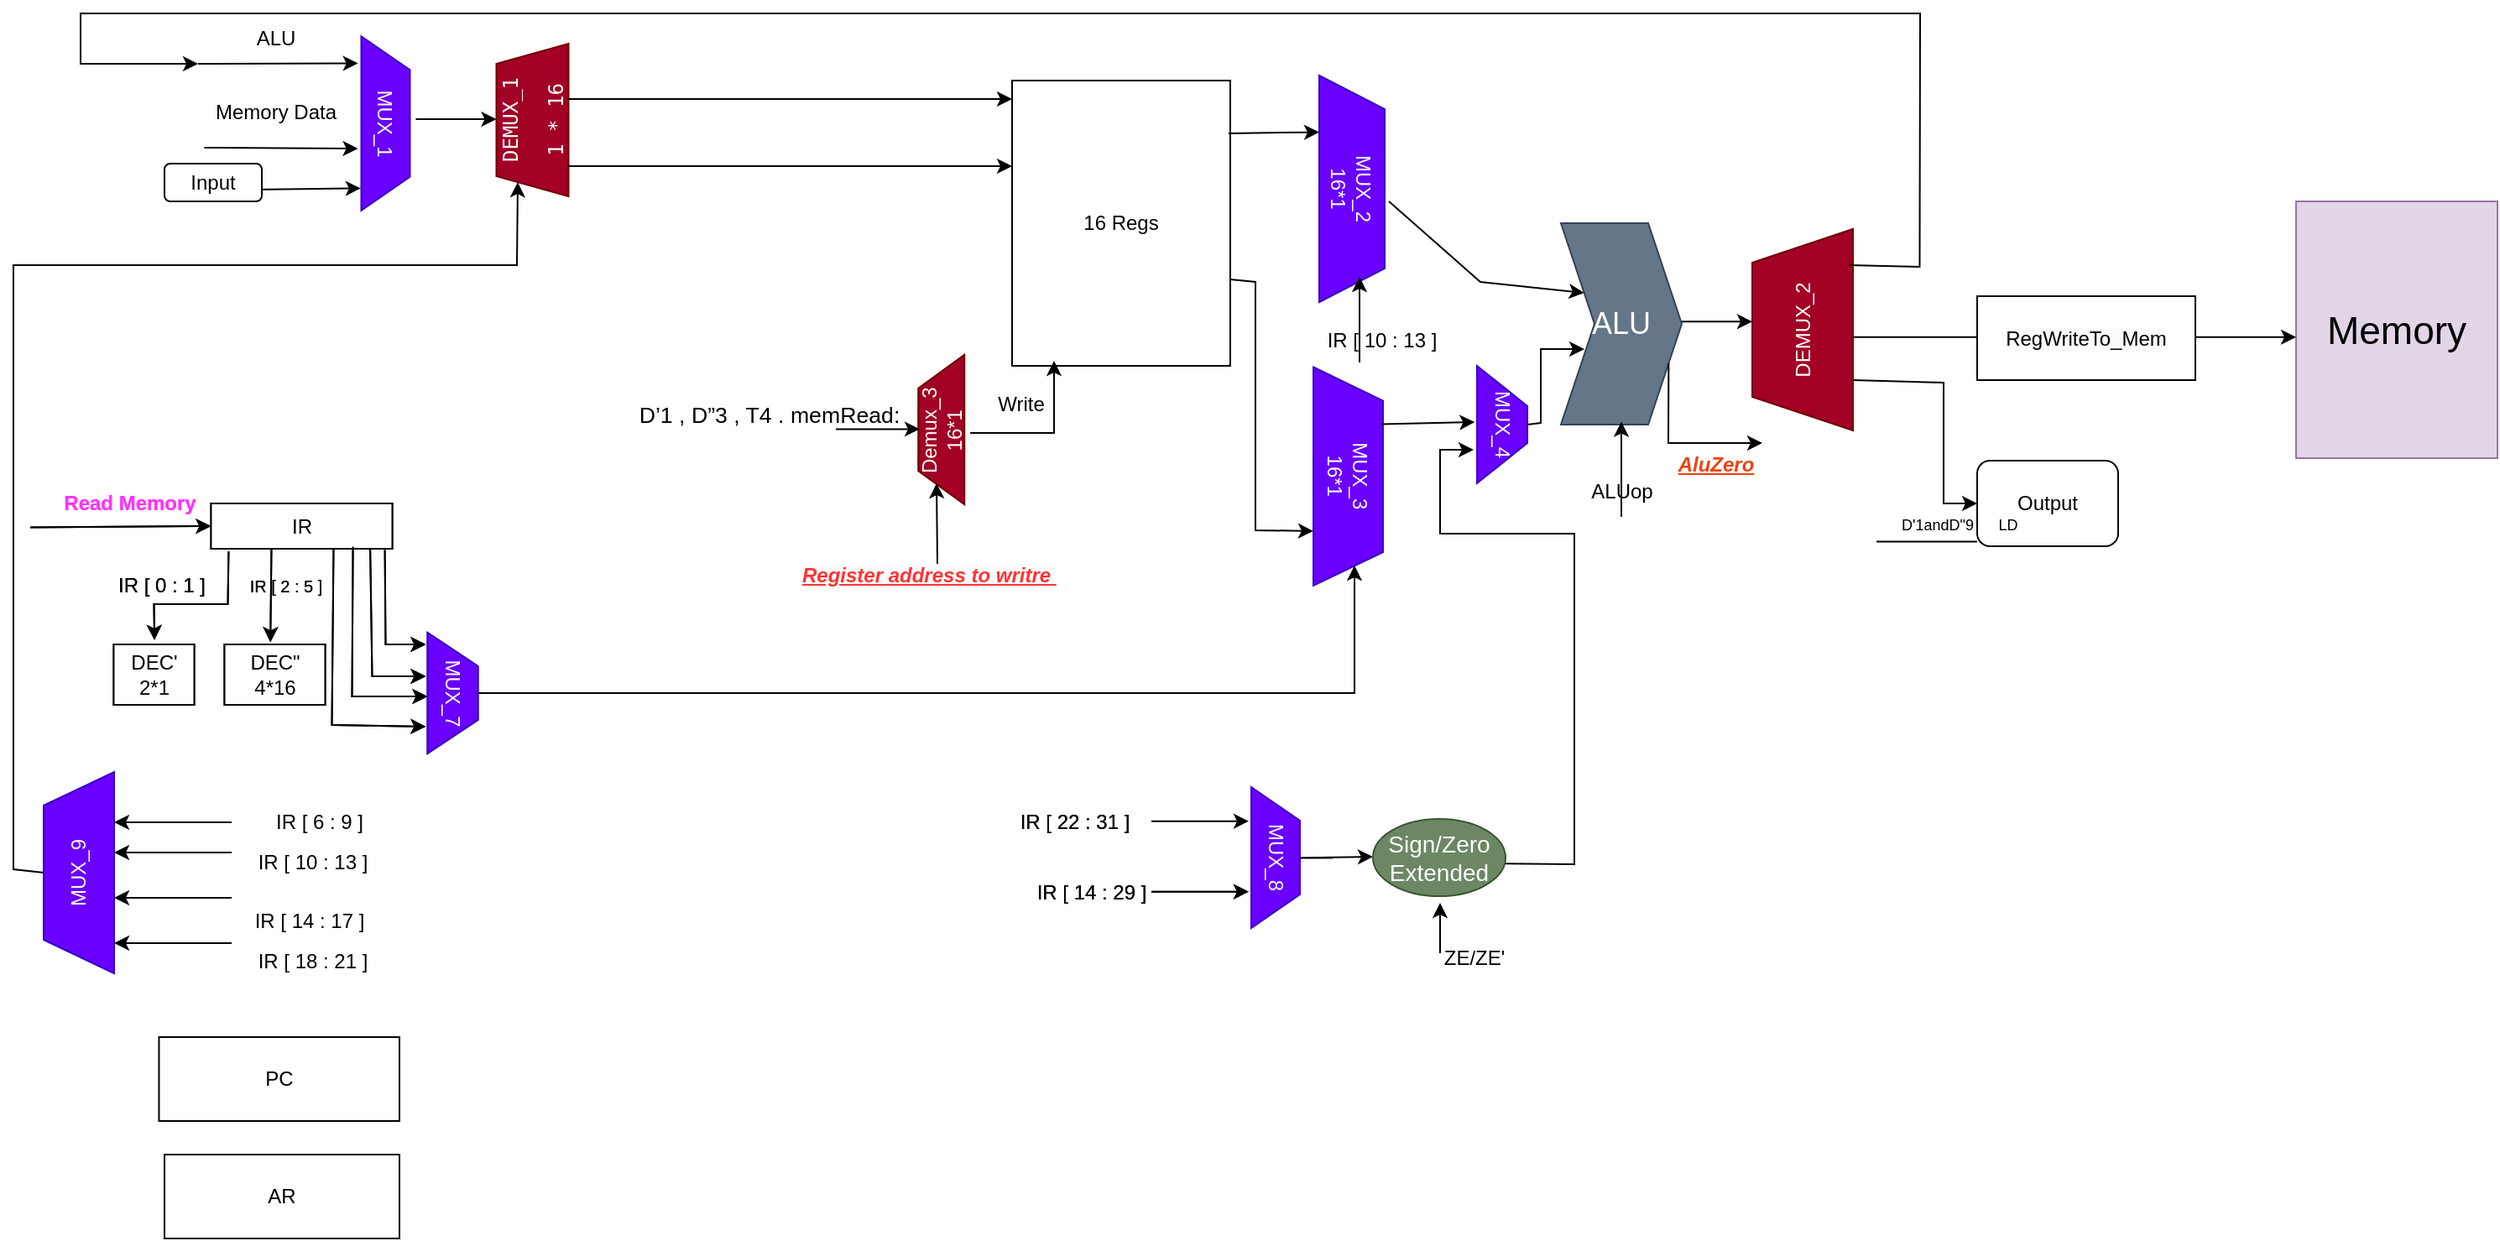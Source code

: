 <mxfile version="22.1.16" type="github">
  <diagram name="Page-1" id="Bb-EMWeqlnFe7wZa1K4K">
    <mxGraphModel dx="1305" dy="1740" grid="1" gridSize="10" guides="1" tooltips="1" connect="1" arrows="1" fold="1" page="1" pageScale="1" pageWidth="1100" pageHeight="850" math="0" shadow="0">
      <root>
        <mxCell id="0" />
        <mxCell id="1" parent="0" />
        <mxCell id="euj-i1NuRjFge6NPLihV-1" value="IR" style="rounded=0;whiteSpace=wrap;html=1;" vertex="1" parent="1">
          <mxGeometry x="147.74" y="-548" width="108" height="27" as="geometry" />
        </mxCell>
        <mxCell id="euj-i1NuRjFge6NPLihV-2" value="" style="endArrow=classic;html=1;rounded=0;exitX=0.095;exitY=1.063;exitDx=0;exitDy=0;exitPerimeter=0;entryX=0;entryY=0.5;entryDx=0;entryDy=0;" edge="1" parent="1" target="euj-i1NuRjFge6NPLihV-1">
          <mxGeometry width="50" height="50" relative="1" as="geometry">
            <mxPoint x="40" y="-533.748" as="sourcePoint" />
            <mxPoint x="147.74" y="-536" as="targetPoint" />
          </mxGeometry>
        </mxCell>
        <mxCell id="euj-i1NuRjFge6NPLihV-3" value="&lt;font color=&quot;#ff33ff&quot;&gt;Read Memory&lt;br&gt;&lt;/font&gt;" style="text;html=1;align=center;verticalAlign=middle;resizable=0;points=[];autosize=1;strokeColor=none;fillColor=none;fontStyle=1" vertex="1" parent="1">
          <mxGeometry x="45.24" y="-560" width="108" height="24" as="geometry" />
        </mxCell>
        <mxCell id="euj-i1NuRjFge6NPLihV-4" value="DEC&#39;&lt;br&gt;2*1" style="rounded=0;whiteSpace=wrap;html=1;" vertex="1" parent="1">
          <mxGeometry x="89.74" y="-464" width="48" height="36" as="geometry" />
        </mxCell>
        <mxCell id="euj-i1NuRjFge6NPLihV-5" value="DEC&quot;&lt;br&gt;4*16" style="rounded=0;whiteSpace=wrap;html=1;" vertex="1" parent="1">
          <mxGeometry x="155.74" y="-464" width="60" height="36" as="geometry" />
        </mxCell>
        <mxCell id="euj-i1NuRjFge6NPLihV-6" value="" style="endArrow=classic;html=1;rounded=0;entryX=0.506;entryY=-0.072;entryDx=0;entryDy=0;entryPerimeter=0;exitX=0.097;exitY=1.059;exitDx=0;exitDy=0;exitPerimeter=0;" edge="1" parent="1" source="euj-i1NuRjFge6NPLihV-1" target="euj-i1NuRjFge6NPLihV-4">
          <mxGeometry width="50" height="50" relative="1" as="geometry">
            <mxPoint x="159.23" y="-521" as="sourcePoint" />
            <mxPoint x="159.23" y="-476" as="targetPoint" />
            <Array as="points">
              <mxPoint x="157.74" y="-488" />
              <mxPoint x="113.74" y="-488" />
            </Array>
          </mxGeometry>
        </mxCell>
        <mxCell id="euj-i1NuRjFge6NPLihV-7" value="" style="endArrow=classic;html=1;rounded=0;exitX=0.611;exitY=1;exitDx=0;exitDy=0;exitPerimeter=0;entryX=0.456;entryY=-0.036;entryDx=0;entryDy=0;entryPerimeter=0;" edge="1" parent="1" target="euj-i1NuRjFge6NPLihV-5">
          <mxGeometry width="50" height="50" relative="1" as="geometry">
            <mxPoint x="183.738" y="-521.0" as="sourcePoint" />
            <mxPoint x="183.75" y="-476" as="targetPoint" />
          </mxGeometry>
        </mxCell>
        <mxCell id="euj-i1NuRjFge6NPLihV-8" value="" style="endArrow=classic;html=1;rounded=0;exitX=0.959;exitY=1.028;exitDx=0;exitDy=0;exitPerimeter=0;entryX=0.12;entryY=1.02;entryDx=0;entryDy=0;entryPerimeter=0;" edge="1" parent="1" source="euj-i1NuRjFge6NPLihV-1">
          <mxGeometry width="50" height="50" relative="1" as="geometry">
            <mxPoint x="231.74" y="-414" as="sourcePoint" />
            <mxPoint x="275.74" y="-464" as="targetPoint" />
            <Array as="points">
              <mxPoint x="251.74" y="-464" />
            </Array>
          </mxGeometry>
        </mxCell>
        <mxCell id="euj-i1NuRjFge6NPLihV-9" value="" style="endArrow=classic;html=1;rounded=0;exitX=0.878;exitY=0.99;exitDx=0;exitDy=0;exitPerimeter=0;entryX=0.391;entryY=1.028;entryDx=0;entryDy=0;entryPerimeter=0;" edge="1" parent="1" source="euj-i1NuRjFge6NPLihV-1">
          <mxGeometry width="50" height="50" relative="1" as="geometry">
            <mxPoint x="231.74" y="-414" as="sourcePoint" />
            <mxPoint x="275.74" y="-445" as="targetPoint" />
            <Array as="points">
              <mxPoint x="243.74" y="-445" />
            </Array>
          </mxGeometry>
        </mxCell>
        <mxCell id="euj-i1NuRjFge6NPLihV-10" value="" style="endArrow=classic;html=1;rounded=0;exitX=0.783;exitY=0.952;exitDx=0;exitDy=0;entryX=0.391;entryY=1.028;entryDx=0;entryDy=0;entryPerimeter=0;exitPerimeter=0;" edge="1" parent="1" source="euj-i1NuRjFge6NPLihV-1">
          <mxGeometry width="50" height="50" relative="1" as="geometry">
            <mxPoint x="243.74" y="-509" as="sourcePoint" />
            <mxPoint x="276.74" y="-433" as="targetPoint" />
            <Array as="points">
              <mxPoint x="231.74" y="-433" />
            </Array>
          </mxGeometry>
        </mxCell>
        <mxCell id="euj-i1NuRjFge6NPLihV-11" value="" style="endArrow=classic;html=1;rounded=0;exitX=0.783;exitY=0.952;exitDx=0;exitDy=0;entryX=0.804;entryY=1.028;entryDx=0;entryDy=0;entryPerimeter=0;exitPerimeter=0;" edge="1" parent="1">
          <mxGeometry width="50" height="50" relative="1" as="geometry">
            <mxPoint x="220.74" y="-521" as="sourcePoint" />
            <mxPoint x="275.74" y="-415" as="targetPoint" />
            <Array as="points">
              <mxPoint x="219.74" y="-416" />
            </Array>
          </mxGeometry>
        </mxCell>
        <mxCell id="euj-i1NuRjFge6NPLihV-12" value="IR [ 0 : 1 ]" style="text;html=1;align=center;verticalAlign=middle;resizable=0;points=[];autosize=1;strokeColor=none;fillColor=none;" vertex="1" parent="1">
          <mxGeometry x="75.74" y="-511" width="84" height="24" as="geometry" />
        </mxCell>
        <mxCell id="euj-i1NuRjFge6NPLihV-13" value="&lt;font style=&quot;font-size: 10px;&quot;&gt;IR [ 2 : 5 ]&lt;/font&gt;" style="text;html=1;align=center;verticalAlign=middle;resizable=0;points=[];autosize=1;strokeColor=none;fillColor=none;rotation=0;" vertex="1" parent="1">
          <mxGeometry x="155.74" y="-511" width="72" height="24" as="geometry" />
        </mxCell>
        <mxCell id="euj-i1NuRjFge6NPLihV-14" value="MUX_7" style="shape=trapezoid;perimeter=trapezoidPerimeter;whiteSpace=wrap;html=1;fixedSize=1;rotation=90;fillColor=#6a00ff;fontColor=#ffffff;strokeColor=#3700CC;" vertex="1" parent="1">
          <mxGeometry x="255.74" y="-450" width="72" height="30" as="geometry" />
        </mxCell>
        <mxCell id="euj-i1NuRjFge6NPLihV-16" value="" style="endArrow=classic;html=1;rounded=0;" edge="1" parent="1">
          <mxGeometry width="50" height="50" relative="1" as="geometry">
            <mxPoint x="708" y="-358.66" as="sourcePoint" />
            <mxPoint x="766" y="-358.66" as="targetPoint" />
          </mxGeometry>
        </mxCell>
        <mxCell id="euj-i1NuRjFge6NPLihV-17" value="" style="endArrow=classic;html=1;rounded=0;" edge="1" parent="1">
          <mxGeometry width="50" height="50" relative="1" as="geometry">
            <mxPoint x="708" y="-316.64" as="sourcePoint" />
            <mxPoint x="766" y="-316.64" as="targetPoint" />
          </mxGeometry>
        </mxCell>
        <mxCell id="euj-i1NuRjFge6NPLihV-18" value="IR [ 14 : 29 ]" style="text;html=1;align=center;verticalAlign=middle;resizable=0;points=[];autosize=1;strokeColor=none;fillColor=none;" vertex="1" parent="1">
          <mxGeometry x="624" y="-327.64" width="96" height="24" as="geometry" />
        </mxCell>
        <mxCell id="euj-i1NuRjFge6NPLihV-20" value="IR [ 22 : 31 ]" style="text;html=1;align=center;verticalAlign=middle;resizable=0;points=[];autosize=1;strokeColor=none;fillColor=none;" vertex="1" parent="1">
          <mxGeometry x="614" y="-370.35" width="96" height="24" as="geometry" />
        </mxCell>
        <mxCell id="euj-i1NuRjFge6NPLihV-21" value="IR" style="rounded=0;whiteSpace=wrap;html=1;" vertex="1" parent="1">
          <mxGeometry x="147.74" y="-548" width="108" height="27" as="geometry" />
        </mxCell>
        <mxCell id="euj-i1NuRjFge6NPLihV-22" value="" style="endArrow=classic;html=1;rounded=0;exitX=0.095;exitY=1.063;exitDx=0;exitDy=0;exitPerimeter=0;entryX=0;entryY=0.5;entryDx=0;entryDy=0;" edge="1" parent="1" target="euj-i1NuRjFge6NPLihV-21">
          <mxGeometry width="50" height="50" relative="1" as="geometry">
            <mxPoint x="40" y="-533.748" as="sourcePoint" />
            <mxPoint x="147.74" y="-536" as="targetPoint" />
          </mxGeometry>
        </mxCell>
        <mxCell id="euj-i1NuRjFge6NPLihV-23" value="&lt;font color=&quot;#ff33ff&quot;&gt;Read Memory&lt;br&gt;&lt;/font&gt;" style="text;html=1;align=center;verticalAlign=middle;resizable=0;points=[];autosize=1;strokeColor=none;fillColor=none;fontStyle=1" vertex="1" parent="1">
          <mxGeometry x="45.24" y="-560" width="108" height="24" as="geometry" />
        </mxCell>
        <mxCell id="euj-i1NuRjFge6NPLihV-24" value="DEC&#39;&lt;br&gt;2*1" style="rounded=0;whiteSpace=wrap;html=1;" vertex="1" parent="1">
          <mxGeometry x="89.74" y="-464" width="48" height="36" as="geometry" />
        </mxCell>
        <mxCell id="euj-i1NuRjFge6NPLihV-25" value="DEC&quot;&lt;br&gt;4*16" style="rounded=0;whiteSpace=wrap;html=1;" vertex="1" parent="1">
          <mxGeometry x="155.74" y="-464" width="60" height="36" as="geometry" />
        </mxCell>
        <mxCell id="euj-i1NuRjFge6NPLihV-26" value="" style="endArrow=classic;html=1;rounded=0;entryX=0.506;entryY=-0.072;entryDx=0;entryDy=0;entryPerimeter=0;exitX=0.097;exitY=1.059;exitDx=0;exitDy=0;exitPerimeter=0;" edge="1" parent="1" source="euj-i1NuRjFge6NPLihV-21" target="euj-i1NuRjFge6NPLihV-24">
          <mxGeometry width="50" height="50" relative="1" as="geometry">
            <mxPoint x="159.23" y="-521" as="sourcePoint" />
            <mxPoint x="159.23" y="-476" as="targetPoint" />
            <Array as="points">
              <mxPoint x="157.74" y="-488" />
              <mxPoint x="113.74" y="-488" />
            </Array>
          </mxGeometry>
        </mxCell>
        <mxCell id="euj-i1NuRjFge6NPLihV-27" value="" style="endArrow=classic;html=1;rounded=0;exitX=0.611;exitY=1;exitDx=0;exitDy=0;exitPerimeter=0;entryX=0.456;entryY=-0.036;entryDx=0;entryDy=0;entryPerimeter=0;" edge="1" parent="1" target="euj-i1NuRjFge6NPLihV-25">
          <mxGeometry width="50" height="50" relative="1" as="geometry">
            <mxPoint x="183.738" y="-521.0" as="sourcePoint" />
            <mxPoint x="183.75" y="-476" as="targetPoint" />
          </mxGeometry>
        </mxCell>
        <mxCell id="euj-i1NuRjFge6NPLihV-28" value="" style="endArrow=classic;html=1;rounded=0;exitX=0.959;exitY=1.028;exitDx=0;exitDy=0;exitPerimeter=0;entryX=0.12;entryY=1.02;entryDx=0;entryDy=0;entryPerimeter=0;" edge="1" parent="1" source="euj-i1NuRjFge6NPLihV-21">
          <mxGeometry width="50" height="50" relative="1" as="geometry">
            <mxPoint x="231.74" y="-414" as="sourcePoint" />
            <mxPoint x="275.74" y="-464" as="targetPoint" />
            <Array as="points">
              <mxPoint x="251.74" y="-464" />
            </Array>
          </mxGeometry>
        </mxCell>
        <mxCell id="euj-i1NuRjFge6NPLihV-29" value="" style="endArrow=classic;html=1;rounded=0;exitX=0.878;exitY=0.99;exitDx=0;exitDy=0;exitPerimeter=0;entryX=0.391;entryY=1.028;entryDx=0;entryDy=0;entryPerimeter=0;" edge="1" parent="1" source="euj-i1NuRjFge6NPLihV-21">
          <mxGeometry width="50" height="50" relative="1" as="geometry">
            <mxPoint x="231.74" y="-414" as="sourcePoint" />
            <mxPoint x="275.74" y="-445" as="targetPoint" />
            <Array as="points">
              <mxPoint x="243.74" y="-445" />
            </Array>
          </mxGeometry>
        </mxCell>
        <mxCell id="euj-i1NuRjFge6NPLihV-30" value="" style="endArrow=classic;html=1;rounded=0;exitX=0.783;exitY=0.952;exitDx=0;exitDy=0;entryX=0.391;entryY=1.028;entryDx=0;entryDy=0;entryPerimeter=0;exitPerimeter=0;" edge="1" parent="1" source="euj-i1NuRjFge6NPLihV-21">
          <mxGeometry width="50" height="50" relative="1" as="geometry">
            <mxPoint x="243.74" y="-509" as="sourcePoint" />
            <mxPoint x="276.74" y="-433" as="targetPoint" />
            <Array as="points">
              <mxPoint x="231.74" y="-433" />
            </Array>
          </mxGeometry>
        </mxCell>
        <mxCell id="euj-i1NuRjFge6NPLihV-31" value="" style="endArrow=classic;html=1;rounded=0;exitX=0.783;exitY=0.952;exitDx=0;exitDy=0;entryX=0.804;entryY=1.028;entryDx=0;entryDy=0;entryPerimeter=0;exitPerimeter=0;" edge="1" parent="1">
          <mxGeometry width="50" height="50" relative="1" as="geometry">
            <mxPoint x="220.74" y="-521" as="sourcePoint" />
            <mxPoint x="275.74" y="-415" as="targetPoint" />
            <Array as="points">
              <mxPoint x="219.74" y="-416" />
            </Array>
          </mxGeometry>
        </mxCell>
        <mxCell id="euj-i1NuRjFge6NPLihV-32" value="IR [ 0 : 1 ]" style="text;html=1;align=center;verticalAlign=middle;resizable=0;points=[];autosize=1;strokeColor=none;fillColor=none;" vertex="1" parent="1">
          <mxGeometry x="75.74" y="-511" width="84" height="24" as="geometry" />
        </mxCell>
        <mxCell id="euj-i1NuRjFge6NPLihV-33" value="&lt;font style=&quot;font-size: 10px;&quot;&gt;IR [ 2 : 5 ]&lt;/font&gt;" style="text;html=1;align=center;verticalAlign=middle;resizable=0;points=[];autosize=1;strokeColor=none;fillColor=none;rotation=0;" vertex="1" parent="1">
          <mxGeometry x="155.74" y="-511" width="72" height="24" as="geometry" />
        </mxCell>
        <mxCell id="euj-i1NuRjFge6NPLihV-34" value="MUX_7" style="shape=trapezoid;perimeter=trapezoidPerimeter;whiteSpace=wrap;html=1;fixedSize=1;rotation=90;fillColor=#6a00ff;fontColor=#ffffff;strokeColor=#3700CC;" vertex="1" parent="1">
          <mxGeometry x="255.74" y="-450" width="72" height="30" as="geometry" />
        </mxCell>
        <mxCell id="euj-i1NuRjFge6NPLihV-35" value="" style="endArrow=classic;html=1;rounded=0;" edge="1" parent="1">
          <mxGeometry width="50" height="50" relative="1" as="geometry">
            <mxPoint x="816" y="-336.79" as="sourcePoint" />
            <mxPoint x="840" y="-337.5" as="targetPoint" />
            <Array as="points">
              <mxPoint x="792" y="-336.79" />
            </Array>
          </mxGeometry>
        </mxCell>
        <mxCell id="euj-i1NuRjFge6NPLihV-37" value="" style="endArrow=classic;html=1;rounded=0;" edge="1" parent="1">
          <mxGeometry width="50" height="50" relative="1" as="geometry">
            <mxPoint x="708" y="-316.64" as="sourcePoint" />
            <mxPoint x="766" y="-316.64" as="targetPoint" />
          </mxGeometry>
        </mxCell>
        <mxCell id="euj-i1NuRjFge6NPLihV-38" value="IR [ 14 : 29 ]" style="text;html=1;align=center;verticalAlign=middle;resizable=0;points=[];autosize=1;strokeColor=none;fillColor=none;" vertex="1" parent="1">
          <mxGeometry x="624" y="-327.64" width="96" height="24" as="geometry" />
        </mxCell>
        <mxCell id="euj-i1NuRjFge6NPLihV-39" value="&lt;font style=&quot;font-size: 14px;&quot;&gt;Sign/Zero Extended&lt;/font&gt;" style="ellipse;whiteSpace=wrap;html=1;fillColor=#6d8764;strokeColor=#3A5431;fontColor=#ffffff;" vertex="1" parent="1">
          <mxGeometry x="840" y="-360" width="79" height="46" as="geometry" />
        </mxCell>
        <mxCell id="euj-i1NuRjFge6NPLihV-40" value="IR [ 22 : 31 ]" style="text;html=1;align=center;verticalAlign=middle;resizable=0;points=[];autosize=1;strokeColor=none;fillColor=none;" vertex="1" parent="1">
          <mxGeometry x="614" y="-370.35" width="96" height="24" as="geometry" />
        </mxCell>
        <mxCell id="euj-i1NuRjFge6NPLihV-41" value="MUX_8" style="shape=trapezoid;perimeter=trapezoidPerimeter;whiteSpace=wrap;html=1;fixedSize=1;rotation=90;fillColor=#6a00ff;fontColor=#ffffff;strokeColor=#3700CC;" vertex="1" parent="1">
          <mxGeometry x="740" y="-351.5" width="84" height="29" as="geometry" />
        </mxCell>
        <mxCell id="euj-i1NuRjFge6NPLihV-44" value="" style="rounded=0;whiteSpace=wrap;html=1;" vertex="1" parent="1">
          <mxGeometry x="625" y="-800" width="130" height="170" as="geometry" />
        </mxCell>
        <mxCell id="euj-i1NuRjFge6NPLihV-45" value="16 Regs" style="text;html=1;strokeColor=none;fillColor=none;align=center;verticalAlign=middle;whiteSpace=wrap;rounded=0;" vertex="1" parent="1">
          <mxGeometry x="660" y="-730" width="60" height="30" as="geometry" />
        </mxCell>
        <mxCell id="euj-i1NuRjFge6NPLihV-52" value="" style="endArrow=none;html=1;rounded=0;" edge="1" parent="1">
          <mxGeometry width="50" height="50" relative="1" as="geometry">
            <mxPoint x="915" y="-600.5" as="sourcePoint" />
            <mxPoint x="915" y="-600.5" as="targetPoint" />
            <Array as="points" />
          </mxGeometry>
        </mxCell>
        <mxCell id="euj-i1NuRjFge6NPLihV-57" value="MUX_2&lt;br&gt;16*1&lt;br&gt;" style="shape=trapezoid;perimeter=trapezoidPerimeter;whiteSpace=wrap;html=1;fixedSize=1;rotation=90;fillColor=#6a00ff;fontColor=#ffffff;strokeColor=#3700CC;" vertex="1" parent="1">
          <mxGeometry x="760" y="-755" width="135" height="39" as="geometry" />
        </mxCell>
        <mxCell id="euj-i1NuRjFge6NPLihV-58" value="MUX_3&lt;br&gt;16*1&lt;br&gt;" style="shape=trapezoid;perimeter=trapezoidPerimeter;whiteSpace=wrap;html=1;fixedSize=1;rotation=90;fillColor=#6a00ff;fontColor=#ffffff;strokeColor=#3700CC;" vertex="1" parent="1">
          <mxGeometry x="760.12" y="-584.87" width="130.25" height="41.5" as="geometry" />
        </mxCell>
        <mxCell id="euj-i1NuRjFge6NPLihV-59" value="" style="endArrow=classic;html=1;rounded=0;entryX=0;entryY=0.25;entryDx=0;entryDy=0;" edge="1" parent="1" target="euj-i1NuRjFge6NPLihV-61">
          <mxGeometry width="50" height="50" relative="1" as="geometry">
            <mxPoint x="849.5" y="-728" as="sourcePoint" />
            <mxPoint x="957" y="-692" as="targetPoint" />
            <Array as="points">
              <mxPoint x="904" y="-680" />
            </Array>
          </mxGeometry>
        </mxCell>
        <mxCell id="euj-i1NuRjFge6NPLihV-60" value="" style="endArrow=classic;html=1;rounded=0;entryX=0.479;entryY=1.044;entryDx=0;entryDy=0;entryPerimeter=0;exitX=0.211;exitY=0.021;exitDx=0;exitDy=0;exitPerimeter=0;" edge="1" parent="1" target="euj-i1NuRjFge6NPLihV-68">
          <mxGeometry width="50" height="50" relative="1" as="geometry">
            <mxPoint x="845.124" y="-595.202" as="sourcePoint" />
            <mxPoint x="904.55" y="-596" as="targetPoint" />
            <Array as="points" />
          </mxGeometry>
        </mxCell>
        <mxCell id="euj-i1NuRjFge6NPLihV-61" value="&lt;font style=&quot;font-size: 18px;&quot;&gt;ALU&lt;/font&gt;" style="shape=step;perimeter=stepPerimeter;whiteSpace=wrap;html=1;fixedSize=1;fillColor=#647687;fontColor=#ffffff;strokeColor=#314354;" vertex="1" parent="1">
          <mxGeometry x="952" y="-715" width="72" height="120" as="geometry" />
        </mxCell>
        <mxCell id="euj-i1NuRjFge6NPLihV-62" value="DEMUX_2" style="shape=trapezoid;perimeter=trapezoidPerimeter;whiteSpace=wrap;html=1;fixedSize=1;rotation=-90;fillColor=#a20025;fontColor=#ffffff;strokeColor=#6F0000;" vertex="1" parent="1">
          <mxGeometry x="1036" y="-681.5" width="120" height="60" as="geometry" />
        </mxCell>
        <mxCell id="euj-i1NuRjFge6NPLihV-63" value="" style="endArrow=classic;html=1;rounded=0;" edge="1" parent="1">
          <mxGeometry width="50" height="50" relative="1" as="geometry">
            <mxPoint x="1024" y="-656.36" as="sourcePoint" />
            <mxPoint x="1066" y="-656.36" as="targetPoint" />
          </mxGeometry>
        </mxCell>
        <mxCell id="euj-i1NuRjFge6NPLihV-64" value="" style="endArrow=classic;html=1;rounded=0;" edge="1" parent="1">
          <mxGeometry width="50" height="50" relative="1" as="geometry">
            <mxPoint x="832" y="-632" as="sourcePoint" />
            <mxPoint x="832" y="-683" as="targetPoint" />
          </mxGeometry>
        </mxCell>
        <mxCell id="euj-i1NuRjFge6NPLihV-67" value="Output" style="rounded=1;whiteSpace=wrap;html=1;" vertex="1" parent="1">
          <mxGeometry x="1200" y="-573.5" width="84" height="51" as="geometry" />
        </mxCell>
        <mxCell id="euj-i1NuRjFge6NPLihV-68" value="MUX_4" style="shape=trapezoid;perimeter=trapezoidPerimeter;whiteSpace=wrap;html=1;fixedSize=1;rotation=90;size=24;fillColor=#6a00ff;fontColor=#ffffff;strokeColor=#3700CC;" vertex="1" parent="1">
          <mxGeometry x="882" y="-610" width="70" height="30" as="geometry" />
        </mxCell>
        <mxCell id="euj-i1NuRjFge6NPLihV-69" value="" style="endArrow=classic;html=1;rounded=0;exitX=0.5;exitY=0;exitDx=0;exitDy=0;" edge="1" parent="1" source="euj-i1NuRjFge6NPLihV-68">
          <mxGeometry width="50" height="50" relative="1" as="geometry">
            <mxPoint x="916" y="-590" as="sourcePoint" />
            <mxPoint x="966" y="-640" as="targetPoint" />
            <Array as="points">
              <mxPoint x="940" y="-596" />
              <mxPoint x="940" y="-640" />
            </Array>
          </mxGeometry>
        </mxCell>
        <mxCell id="euj-i1NuRjFge6NPLihV-70" value="" style="endArrow=none;html=1;rounded=0;" edge="1" parent="1">
          <mxGeometry width="50" height="50" relative="1" as="geometry">
            <mxPoint x="856" y="-596" as="sourcePoint" />
            <mxPoint x="856" y="-596" as="targetPoint" />
            <Array as="points" />
          </mxGeometry>
        </mxCell>
        <mxCell id="euj-i1NuRjFge6NPLihV-71" value="" style="endArrow=none;html=1;rounded=0;" edge="1" parent="1">
          <mxGeometry width="50" height="50" relative="1" as="geometry">
            <mxPoint x="1140" y="-525.25" as="sourcePoint" />
            <mxPoint x="1200" y="-525.25" as="targetPoint" />
          </mxGeometry>
        </mxCell>
        <mxCell id="euj-i1NuRjFge6NPLihV-72" value="&lt;font style=&quot;font-size: 9px;&quot;&gt;D&#39;1andD&quot;9&lt;/font&gt;" style="text;html=1;align=center;verticalAlign=middle;resizable=0;points=[];autosize=1;strokeColor=none;fillColor=none;" vertex="1" parent="1">
          <mxGeometry x="1140" y="-548" width="72" height="24" as="geometry" />
        </mxCell>
        <mxCell id="euj-i1NuRjFge6NPLihV-73" value="&lt;font style=&quot;font-size: 9px;&quot;&gt;LD&lt;/font&gt;" style="text;html=1;align=center;verticalAlign=middle;resizable=0;points=[];autosize=1;strokeColor=none;fillColor=none;" vertex="1" parent="1">
          <mxGeometry x="1200" y="-548" width="36" height="24" as="geometry" />
        </mxCell>
        <mxCell id="euj-i1NuRjFge6NPLihV-74" value="" style="endArrow=classic;html=1;rounded=0;" edge="1" parent="1">
          <mxGeometry width="50" height="50" relative="1" as="geometry">
            <mxPoint x="988" y="-540" as="sourcePoint" />
            <mxPoint x="988" y="-596.75" as="targetPoint" />
            <Array as="points">
              <mxPoint x="988" y="-547" />
            </Array>
          </mxGeometry>
        </mxCell>
        <mxCell id="euj-i1NuRjFge6NPLihV-75" value="ALUop" style="text;html=1;align=center;verticalAlign=middle;resizable=0;points=[];autosize=1;strokeColor=none;fillColor=none;" vertex="1" parent="1">
          <mxGeometry x="958" y="-567.37" width="60" height="24" as="geometry" />
        </mxCell>
        <mxCell id="euj-i1NuRjFge6NPLihV-76" value="" style="endArrow=classic;html=1;rounded=0;exitX=1;exitY=0.75;exitDx=0;exitDy=0;" edge="1" parent="1" source="euj-i1NuRjFge6NPLihV-61">
          <mxGeometry width="50" height="50" relative="1" as="geometry">
            <mxPoint x="1036" y="-618" as="sourcePoint" />
            <mxPoint x="1072" y="-584" as="targetPoint" />
            <Array as="points">
              <mxPoint x="1016" y="-584" />
            </Array>
          </mxGeometry>
        </mxCell>
        <mxCell id="euj-i1NuRjFge6NPLihV-77" value="&lt;b&gt;&lt;font color=&quot;#ea4513&quot;&gt;&lt;i&gt;&lt;u&gt;AluZero&lt;/u&gt;&lt;/i&gt;&lt;/font&gt;&lt;/b&gt;" style="text;html=1;align=center;verticalAlign=middle;resizable=0;points=[];autosize=1;strokeColor=none;fillColor=none;" vertex="1" parent="1">
          <mxGeometry x="1009" y="-586" width="70" height="30" as="geometry" />
        </mxCell>
        <mxCell id="euj-i1NuRjFge6NPLihV-78" value="" style="endArrow=classic;html=1;rounded=0;exitX=0.992;exitY=0.185;exitDx=0;exitDy=0;entryX=0.25;entryY=1;entryDx=0;entryDy=0;exitPerimeter=0;" edge="1" parent="1" source="euj-i1NuRjFge6NPLihV-44" target="euj-i1NuRjFge6NPLihV-57">
          <mxGeometry width="50" height="50" relative="1" as="geometry">
            <mxPoint x="740" y="-690" as="sourcePoint" />
            <mxPoint x="790" y="-740" as="targetPoint" />
          </mxGeometry>
        </mxCell>
        <mxCell id="euj-i1NuRjFge6NPLihV-79" value="" style="endArrow=classic;html=1;rounded=0;exitX=0.992;exitY=0.185;exitDx=0;exitDy=0;entryX=0.75;entryY=1;entryDx=0;entryDy=0;exitPerimeter=0;" edge="1" parent="1" target="euj-i1NuRjFge6NPLihV-58">
          <mxGeometry width="50" height="50" relative="1" as="geometry">
            <mxPoint x="755" y="-681.5" as="sourcePoint" />
            <mxPoint x="809" y="-681.5" as="targetPoint" />
            <Array as="points">
              <mxPoint x="770" y="-680" />
              <mxPoint x="770" y="-532" />
            </Array>
          </mxGeometry>
        </mxCell>
        <mxCell id="euj-i1NuRjFge6NPLihV-80" value="IR [ 10 : 13 ]" style="text;html=1;align=center;verticalAlign=middle;resizable=0;points=[];autosize=1;strokeColor=none;fillColor=none;rotation=0;" vertex="1" parent="1">
          <mxGeometry x="800.37" y="-660" width="90" height="30" as="geometry" />
        </mxCell>
        <mxCell id="euj-i1NuRjFge6NPLihV-81" value="" style="endArrow=classic;html=1;rounded=0;exitX=0.5;exitY=0;exitDx=0;exitDy=0;" edge="1" parent="1" source="euj-i1NuRjFge6NPLihV-34">
          <mxGeometry width="50" height="50" relative="1" as="geometry">
            <mxPoint x="790" y="-103" as="sourcePoint" />
            <mxPoint x="829" y="-511" as="targetPoint" />
            <Array as="points">
              <mxPoint x="829" y="-435" />
            </Array>
          </mxGeometry>
        </mxCell>
        <mxCell id="euj-i1NuRjFge6NPLihV-84" value="" style="endArrow=classic;html=1;rounded=0;" edge="1" parent="1">
          <mxGeometry width="50" height="50" relative="1" as="geometry">
            <mxPoint x="919" y="-333.35" as="sourcePoint" />
            <mxPoint x="900" y="-580" as="targetPoint" />
            <Array as="points">
              <mxPoint x="960" y="-333" />
              <mxPoint x="960" y="-530" />
              <mxPoint x="880" y="-530" />
              <mxPoint x="880" y="-580" />
            </Array>
          </mxGeometry>
        </mxCell>
        <mxCell id="euj-i1NuRjFge6NPLihV-85" value="&lt;font style=&quot;font-size: 23px;&quot;&gt;Memory&lt;/font&gt;" style="rounded=0;whiteSpace=wrap;html=1;fillColor=#e1d5e7;strokeColor=#9673a6;" vertex="1" parent="1">
          <mxGeometry x="1390" y="-728" width="120" height="153" as="geometry" />
        </mxCell>
        <mxCell id="euj-i1NuRjFge6NPLihV-86" value="" style="endArrow=classic;html=1;rounded=0;exitX=0.5;exitY=1;exitDx=0;exitDy=0;entryX=0;entryY=0.5;entryDx=0;entryDy=0;" edge="1" parent="1">
          <mxGeometry width="50" height="50" relative="1" as="geometry">
            <mxPoint x="1126" y="-647.12" as="sourcePoint" />
            <mxPoint x="1390" y="-647.12" as="targetPoint" />
          </mxGeometry>
        </mxCell>
        <mxCell id="euj-i1NuRjFge6NPLihV-88" value="" style="endArrow=classic;html=1;rounded=0;exitX=0.75;exitY=1;exitDx=0;exitDy=0;" edge="1" parent="1">
          <mxGeometry width="50" height="50" relative="1" as="geometry">
            <mxPoint x="1123.74" y="-690" as="sourcePoint" />
            <mxPoint x="140" y="-810" as="targetPoint" />
            <Array as="points">
              <mxPoint x="1165.74" y="-689" />
              <mxPoint x="1166" y="-840" />
              <mxPoint x="70" y="-840" />
              <mxPoint x="70" y="-810" />
            </Array>
          </mxGeometry>
        </mxCell>
        <mxCell id="euj-i1NuRjFge6NPLihV-89" value="&lt;meta charset=&quot;utf-8&quot;&gt;&lt;span style=&quot;color: rgb(0, 0, 0); font-family: Helvetica; font-size: 12px; font-style: normal; font-variant-ligatures: normal; font-variant-caps: normal; font-weight: 400; letter-spacing: normal; orphans: 2; text-align: center; text-indent: 0px; text-transform: none; widows: 2; word-spacing: 0px; -webkit-text-stroke-width: 0px; background-color: rgb(251, 251, 251); text-decoration-thickness: initial; text-decoration-style: initial; text-decoration-color: initial; float: none; display: inline !important;&quot;&gt;RegWriteTo_Mem&lt;/span&gt;" style="rounded=0;whiteSpace=wrap;html=1;" vertex="1" parent="1">
          <mxGeometry x="1200" y="-671.5" width="130" height="50" as="geometry" />
        </mxCell>
        <mxCell id="euj-i1NuRjFge6NPLihV-90" value="" style="endArrow=classic;html=1;rounded=0;entryX=0;entryY=0.5;entryDx=0;entryDy=0;exitX=0.25;exitY=1;exitDx=0;exitDy=0;" edge="1" parent="1" source="euj-i1NuRjFge6NPLihV-62" target="euj-i1NuRjFge6NPLihV-67">
          <mxGeometry width="50" height="50" relative="1" as="geometry">
            <mxPoint x="1030" y="-630" as="sourcePoint" />
            <mxPoint x="1080" y="-680" as="targetPoint" />
            <Array as="points">
              <mxPoint x="1180" y="-620" />
              <mxPoint x="1180" y="-548" />
            </Array>
          </mxGeometry>
        </mxCell>
        <mxCell id="euj-i1NuRjFge6NPLihV-91" value="" style="endArrow=classic;html=1;rounded=0;entryX=0.645;entryY=1.067;entryDx=0;entryDy=0;entryPerimeter=0;" edge="1" parent="1" target="euj-i1NuRjFge6NPLihV-98">
          <mxGeometry width="50" height="50" relative="1" as="geometry">
            <mxPoint x="143.74" y="-760" as="sourcePoint" />
            <mxPoint x="227.74" y="-759.58" as="targetPoint" />
          </mxGeometry>
        </mxCell>
        <mxCell id="euj-i1NuRjFge6NPLihV-92" value="&lt;pre&gt;&lt;font style=&quot;font-size: 12px;&quot;&gt;DEMUX_1&lt;/font&gt;&lt;/pre&gt;&lt;pre&gt;&lt;font style=&quot;font-size: 12px;&quot;&gt;1 * 16&lt;/font&gt;&lt;/pre&gt;" style="shape=trapezoid;perimeter=trapezoidPerimeter;whiteSpace=wrap;html=1;fixedSize=1;rotation=-90;size=12;fillColor=#a20025;fontColor=#ffffff;strokeColor=#6F0000;" vertex="1" parent="1">
          <mxGeometry x="293.74" y="-798" width="91" height="43" as="geometry" />
        </mxCell>
        <mxCell id="euj-i1NuRjFge6NPLihV-93" value="" style="endArrow=classic;html=1;rounded=0;entryX=0;entryY=0;entryDx=0;entryDy=0;" edge="1" parent="1">
          <mxGeometry width="50" height="50" relative="1" as="geometry">
            <mxPoint x="360" y="-789" as="sourcePoint" />
            <mxPoint x="625" y="-789" as="targetPoint" />
          </mxGeometry>
        </mxCell>
        <mxCell id="euj-i1NuRjFge6NPLihV-94" value="Memory Data" style="text;html=1;align=center;verticalAlign=middle;resizable=0;points=[];autosize=1;strokeColor=none;fillColor=none;" vertex="1" parent="1">
          <mxGeometry x="135.74" y="-796" width="100" height="30" as="geometry" />
        </mxCell>
        <mxCell id="euj-i1NuRjFge6NPLihV-95" value="" style="endArrow=classic;html=1;rounded=0;entryX=0.155;entryY=1.065;entryDx=0;entryDy=0;entryPerimeter=0;" edge="1" parent="1" target="euj-i1NuRjFge6NPLihV-98">
          <mxGeometry width="50" height="50" relative="1" as="geometry">
            <mxPoint x="140" y="-810" as="sourcePoint" />
            <mxPoint x="230" y="-810" as="targetPoint" />
          </mxGeometry>
        </mxCell>
        <mxCell id="euj-i1NuRjFge6NPLihV-96" value="ALU" style="text;html=1;align=center;verticalAlign=middle;resizable=0;points=[];autosize=1;strokeColor=none;fillColor=none;" vertex="1" parent="1">
          <mxGeometry x="161.74" y="-837" width="48" height="24" as="geometry" />
        </mxCell>
        <mxCell id="euj-i1NuRjFge6NPLihV-97" value="" style="endArrow=classic;html=1;rounded=0;" edge="1" parent="1">
          <mxGeometry width="50" height="50" relative="1" as="geometry">
            <mxPoint x="360" y="-749" as="sourcePoint" />
            <mxPoint x="625" y="-749" as="targetPoint" />
            <Array as="points">
              <mxPoint x="435" y="-749" />
            </Array>
          </mxGeometry>
        </mxCell>
        <mxCell id="euj-i1NuRjFge6NPLihV-98" value="MUX_1" style="shape=trapezoid;perimeter=trapezoidPerimeter;whiteSpace=wrap;html=1;fixedSize=1;rotation=90;fillColor=#6a00ff;fontColor=#ffffff;strokeColor=#3700CC;" vertex="1" parent="1">
          <mxGeometry x="199.87" y="-789" width="103.74" height="29" as="geometry" />
        </mxCell>
        <mxCell id="euj-i1NuRjFge6NPLihV-99" value="" style="endArrow=classic;html=1;rounded=0;" edge="1" parent="1">
          <mxGeometry width="50" height="50" relative="1" as="geometry">
            <mxPoint x="269.74" y="-777" as="sourcePoint" />
            <mxPoint x="317.74" y="-777" as="targetPoint" />
          </mxGeometry>
        </mxCell>
        <mxCell id="euj-i1NuRjFge6NPLihV-100" value="" style="endArrow=classic;html=1;rounded=0;entryX=0.873;entryY=1.011;entryDx=0;entryDy=0;entryPerimeter=0;" edge="1" parent="1" target="euj-i1NuRjFge6NPLihV-98">
          <mxGeometry width="50" height="50" relative="1" as="geometry">
            <mxPoint x="171.74" y="-735" as="sourcePoint" />
            <mxPoint x="221.74" y="-735" as="targetPoint" />
          </mxGeometry>
        </mxCell>
        <mxCell id="euj-i1NuRjFge6NPLihV-101" value="" style="endArrow=classic;html=1;rounded=0;" edge="1" parent="1">
          <mxGeometry width="50" height="50" relative="1" as="geometry">
            <mxPoint x="600" y="-590" as="sourcePoint" />
            <mxPoint x="650" y="-633" as="targetPoint" />
            <Array as="points">
              <mxPoint x="650" y="-590" />
            </Array>
          </mxGeometry>
        </mxCell>
        <mxCell id="euj-i1NuRjFge6NPLihV-102" value="Write" style="text;html=1;align=center;verticalAlign=middle;resizable=0;points=[];autosize=1;strokeColor=none;fillColor=none;" vertex="1" parent="1">
          <mxGeometry x="600" y="-619" width="60" height="24" as="geometry" />
        </mxCell>
        <mxCell id="euj-i1NuRjFge6NPLihV-103" value="Demux_3&lt;br&gt;16*1" style="shape=trapezoid;perimeter=trapezoidPerimeter;whiteSpace=wrap;html=1;fixedSize=1;rotation=-90;fillColor=#a20025;fontColor=#ffffff;strokeColor=#6F0000;" vertex="1" parent="1">
          <mxGeometry x="538.25" y="-605.75" width="89.24" height="27.5" as="geometry" />
        </mxCell>
        <mxCell id="euj-i1NuRjFge6NPLihV-104" value="" style="endArrow=classic;html=1;rounded=0;" edge="1" parent="1">
          <mxGeometry width="50" height="50" relative="1" as="geometry">
            <mxPoint x="520" y="-592.31" as="sourcePoint" />
            <mxPoint x="570" y="-592.31" as="targetPoint" />
          </mxGeometry>
        </mxCell>
        <mxCell id="euj-i1NuRjFge6NPLihV-105" value="" style="endArrow=classic;html=1;rounded=0;" edge="1" parent="1">
          <mxGeometry width="50" height="50" relative="1" as="geometry">
            <mxPoint x="580.5" y="-512" as="sourcePoint" />
            <mxPoint x="580" y="-560" as="targetPoint" />
          </mxGeometry>
        </mxCell>
        <mxCell id="euj-i1NuRjFge6NPLihV-106" value="&lt;meta charset=&quot;utf-8&quot;&gt;&lt;b id=&quot;docs-internal-guid-8bd9b326-7fff-f22a-ad19-f83c944f68d6&quot; style=&quot;font-weight:normal;&quot;&gt;&lt;span style=&quot;font-size: 10pt; font-family: Arial, sans-serif; color: rgb(0, 0, 0); background-color: transparent; font-weight: 400; font-style: normal; font-variant: normal; text-decoration: none; vertical-align: baseline;&quot;&gt;D’1 , D”3 , T4 . memRead:&lt;/span&gt;&lt;/b&gt;" style="text;html=1;align=center;verticalAlign=middle;resizable=0;points=[];autosize=1;strokeColor=none;fillColor=none;" vertex="1" parent="1">
          <mxGeometry x="390" y="-619" width="180" height="36" as="geometry" />
        </mxCell>
        <mxCell id="euj-i1NuRjFge6NPLihV-107" value="Input" style="rounded=1;whiteSpace=wrap;html=1;" vertex="1" parent="1">
          <mxGeometry x="120" y="-750.5" width="58" height="22.5" as="geometry" />
        </mxCell>
        <mxCell id="euj-i1NuRjFge6NPLihV-109" value="&lt;span style=&quot;font-family: Helvetica; font-size: 12px; font-variant-ligatures: normal; font-variant-caps: normal; letter-spacing: normal; orphans: 2; text-align: center; text-indent: 0px; text-transform: none; widows: 2; word-spacing: 0px; -webkit-text-stroke-width: 0px; background-color: rgb(251, 251, 251); text-decoration-thickness: initial; text-decoration-style: initial; text-decoration-color: initial; float: none; display: inline !important;&quot;&gt;&lt;font style=&quot;&quot; color=&quot;#ff3333&quot;&gt;&lt;b style=&quot;&quot;&gt;&lt;i&gt;&lt;u&gt;Register address to writre&amp;nbsp;&lt;/u&gt;&lt;/i&gt;&lt;/b&gt;&lt;/font&gt;&lt;/span&gt;" style="text;whiteSpace=wrap;html=1;" vertex="1" parent="1">
          <mxGeometry x="497.87" y="-519" width="170" height="40" as="geometry" />
        </mxCell>
        <mxCell id="euj-i1NuRjFge6NPLihV-110" value="MUX_9" style="shape=trapezoid;perimeter=trapezoidPerimeter;whiteSpace=wrap;html=1;fixedSize=1;rotation=-90;fillColor=#6a00ff;fontColor=#ffffff;strokeColor=#3700CC;" vertex="1" parent="1">
          <mxGeometry x="9" y="-349" width="120" height="42" as="geometry" />
        </mxCell>
        <mxCell id="euj-i1NuRjFge6NPLihV-111" value="" style="endArrow=classic;html=1;rounded=0;entryX=0.75;entryY=1;entryDx=0;entryDy=0;" edge="1" parent="1" target="euj-i1NuRjFge6NPLihV-110">
          <mxGeometry width="50" height="50" relative="1" as="geometry">
            <mxPoint x="160" y="-358" as="sourcePoint" />
            <mxPoint x="312.5" y="-502" as="targetPoint" />
            <Array as="points" />
          </mxGeometry>
        </mxCell>
        <mxCell id="euj-i1NuRjFge6NPLihV-112" value="" style="endArrow=classic;html=1;rounded=0;entryX=0.5;entryY=1;entryDx=0;entryDy=0;" edge="1" parent="1">
          <mxGeometry width="50" height="50" relative="1" as="geometry">
            <mxPoint x="160" y="-340" as="sourcePoint" />
            <mxPoint x="90" y="-340" as="targetPoint" />
            <Array as="points" />
          </mxGeometry>
        </mxCell>
        <mxCell id="euj-i1NuRjFge6NPLihV-113" value="" style="endArrow=classic;html=1;rounded=0;entryX=0.5;entryY=1;entryDx=0;entryDy=0;" edge="1" parent="1">
          <mxGeometry width="50" height="50" relative="1" as="geometry">
            <mxPoint x="160" y="-313" as="sourcePoint" />
            <mxPoint x="90" y="-313" as="targetPoint" />
            <Array as="points" />
          </mxGeometry>
        </mxCell>
        <mxCell id="euj-i1NuRjFge6NPLihV-114" value="" style="endArrow=classic;html=1;rounded=0;entryX=0.5;entryY=1;entryDx=0;entryDy=0;" edge="1" parent="1">
          <mxGeometry width="50" height="50" relative="1" as="geometry">
            <mxPoint x="160" y="-286" as="sourcePoint" />
            <mxPoint x="90" y="-286" as="targetPoint" />
            <Array as="points" />
          </mxGeometry>
        </mxCell>
        <mxCell id="euj-i1NuRjFge6NPLihV-115" value="IR [ 6 : 9 ]" style="text;html=1;align=center;verticalAlign=middle;resizable=0;points=[];autosize=1;strokeColor=none;fillColor=none;" vertex="1" parent="1">
          <mxGeometry x="169.74" y="-370.35" width="84" height="24" as="geometry" />
        </mxCell>
        <mxCell id="euj-i1NuRjFge6NPLihV-116" value="IR [ 10 : 13 ]" style="text;html=1;align=center;verticalAlign=middle;resizable=0;points=[];autosize=1;strokeColor=none;fillColor=none;" vertex="1" parent="1">
          <mxGeometry x="159.74" y="-346.35" width="96" height="24" as="geometry" />
        </mxCell>
        <mxCell id="euj-i1NuRjFge6NPLihV-117" value="IR [ 14 : 17 ]" style="text;html=1;align=center;verticalAlign=middle;resizable=0;points=[];autosize=1;strokeColor=none;fillColor=none;" vertex="1" parent="1">
          <mxGeometry x="157.74" y="-311.35" width="96" height="24" as="geometry" />
        </mxCell>
        <mxCell id="euj-i1NuRjFge6NPLihV-118" value="IR [ 18 : 21 ]" style="text;html=1;align=center;verticalAlign=middle;resizable=0;points=[];autosize=1;strokeColor=none;fillColor=none;" vertex="1" parent="1">
          <mxGeometry x="159.74" y="-287.35" width="96" height="24" as="geometry" />
        </mxCell>
        <mxCell id="euj-i1NuRjFge6NPLihV-119" value="" style="endArrow=classic;html=1;rounded=0;exitX=0.5;exitY=0;exitDx=0;exitDy=0;entryX=0;entryY=0.25;entryDx=0;entryDy=0;" edge="1" parent="1" source="euj-i1NuRjFge6NPLihV-110" target="euj-i1NuRjFge6NPLihV-92">
          <mxGeometry width="50" height="50" relative="1" as="geometry">
            <mxPoint x="60" y="-460" as="sourcePoint" />
            <mxPoint x="210" y="-880" as="targetPoint" />
            <Array as="points">
              <mxPoint x="30" y="-330" />
              <mxPoint x="30" y="-690" />
              <mxPoint x="170" y="-690" />
              <mxPoint x="330" y="-690" />
            </Array>
          </mxGeometry>
        </mxCell>
        <mxCell id="euj-i1NuRjFge6NPLihV-120" value="PC" style="rounded=0;whiteSpace=wrap;html=1;" vertex="1" parent="1">
          <mxGeometry x="116.74" y="-230" width="143.26" height="50" as="geometry" />
        </mxCell>
        <mxCell id="euj-i1NuRjFge6NPLihV-121" value="AR" style="rounded=0;whiteSpace=wrap;html=1;" vertex="1" parent="1">
          <mxGeometry x="120" y="-160" width="140" height="50" as="geometry" />
        </mxCell>
        <mxCell id="euj-i1NuRjFge6NPLihV-122" value="" style="endArrow=classic;html=1;rounded=0;" edge="1" parent="1">
          <mxGeometry width="50" height="50" relative="1" as="geometry">
            <mxPoint x="880" y="-280" as="sourcePoint" />
            <mxPoint x="880" y="-310" as="targetPoint" />
          </mxGeometry>
        </mxCell>
        <mxCell id="euj-i1NuRjFge6NPLihV-123" value="ZE/ZE&#39;" style="text;html=1;align=center;verticalAlign=middle;resizable=0;points=[];autosize=1;strokeColor=none;fillColor=none;" vertex="1" parent="1">
          <mxGeometry x="870" y="-292" width="60" height="30" as="geometry" />
        </mxCell>
      </root>
    </mxGraphModel>
  </diagram>
</mxfile>
